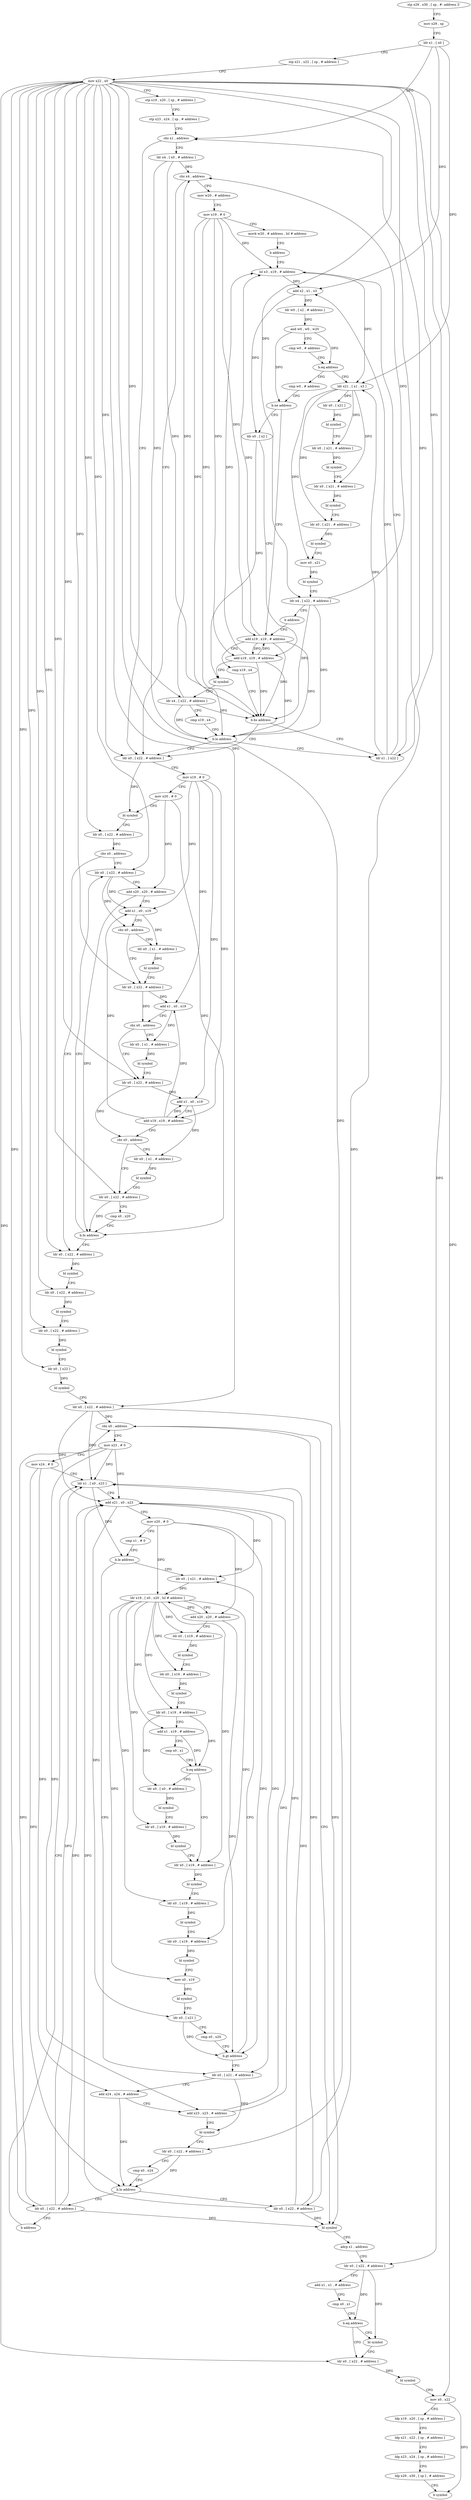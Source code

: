digraph "func" {
"4371720" [label = "stp x29 , x30 , [ sp , #- address ]!" ]
"4371724" [label = "mov x29 , sp" ]
"4371728" [label = "ldr x1 , [ x0 ]" ]
"4371732" [label = "stp x21 , x22 , [ sp , # address ]" ]
"4371736" [label = "mov x22 , x0" ]
"4371740" [label = "stp x19 , x20 , [ sp , # address ]" ]
"4371744" [label = "stp x23 , x24 , [ sp , # address ]" ]
"4371748" [label = "cbz x1 , address" ]
"4371848" [label = "ldr x0 , [ x22 , # address ]" ]
"4371752" [label = "ldr x4 , [ x0 , # address ]" ]
"4371852" [label = "mov x19 , # 0" ]
"4371856" [label = "mov x20 , # 0" ]
"4371860" [label = "bl symbol" ]
"4371864" [label = "ldr x0 , [ x22 , # address ]" ]
"4371868" [label = "cbz x0 , address" ]
"4371952" [label = "ldr x0 , [ x22 , # address ]" ]
"4371872" [label = "ldr x0 , [ x22 , # address ]" ]
"4371756" [label = "cbz x4 , address" ]
"4371760" [label = "mov w20 , # address" ]
"4371956" [label = "bl symbol" ]
"4371960" [label = "ldr x0 , [ x22 , # address ]" ]
"4371964" [label = "bl symbol" ]
"4371968" [label = "ldr x0 , [ x22 , # address ]" ]
"4371972" [label = "bl symbol" ]
"4371976" [label = "ldr x0 , [ x22 ]" ]
"4371980" [label = "bl symbol" ]
"4371984" [label = "ldr x0 , [ x22 , # address ]" ]
"4371988" [label = "cbz x0 , address" ]
"4372164" [label = "bl symbol" ]
"4371992" [label = "mov x23 , # 0" ]
"4371876" [label = "add x20 , x20 , # address" ]
"4371880" [label = "add x1 , x0 , x19" ]
"4371884" [label = "cbz x0 , address" ]
"4371896" [label = "ldr x0 , [ x22 , # address ]" ]
"4371888" [label = "ldr x0 , [ x1 , # address ]" ]
"4371764" [label = "mov x19 , # 0" ]
"4371768" [label = "movk w20 , # address , lsl # address" ]
"4371772" [label = "b address" ]
"4371792" [label = "lsl x3 , x19 , # address" ]
"4372168" [label = "adrp x1 , address" ]
"4372172" [label = "ldr x0 , [ x22 , # address ]" ]
"4372176" [label = "add x1 , x1 , # address" ]
"4372180" [label = "cmp x0 , x1" ]
"4372184" [label = "b.eq address" ]
"4372192" [label = "ldr x0 , [ x22 , # address ]" ]
"4372188" [label = "bl symbol" ]
"4371996" [label = "mov x24 , # 0" ]
"4372000" [label = "ldr x1 , [ x0 , x23 ]" ]
"4371900" [label = "add x1 , x0 , x19" ]
"4371904" [label = "cbz x0 , address" ]
"4371916" [label = "ldr x0 , [ x22 , # address ]" ]
"4371908" [label = "ldr x0 , [ x1 , # address ]" ]
"4371892" [label = "bl symbol" ]
"4371796" [label = "add x2 , x1 , x3" ]
"4371800" [label = "ldr w0 , [ x2 , # address ]" ]
"4371804" [label = "and w0 , w0 , w20" ]
"4371808" [label = "cmp w0 , # address" ]
"4371812" [label = "b.eq address" ]
"4372224" [label = "ldr x21 , [ x1 , x3 ]" ]
"4371816" [label = "cmp w0 , # address" ]
"4372196" [label = "bl symbol" ]
"4372200" [label = "mov x0 , x22" ]
"4372204" [label = "ldp x19 , x20 , [ sp , # address ]" ]
"4372208" [label = "ldp x21 , x22 , [ sp , # address ]" ]
"4372212" [label = "ldp x23 , x24 , [ sp , # address ]" ]
"4372216" [label = "ldp x29 , x30 , [ sp ] , # address" ]
"4372220" [label = "b symbol" ]
"4372124" [label = "ldr x0 , [ x21 , # address ]" ]
"4372128" [label = "add x24 , x24 , # address" ]
"4372132" [label = "add x23 , x23 , # address" ]
"4372136" [label = "bl symbol" ]
"4372140" [label = "ldr x0 , [ x22 , # address ]" ]
"4372144" [label = "cmp x0 , x24" ]
"4372148" [label = "b.lo address" ]
"4372160" [label = "ldr x0 , [ x22 , # address ]" ]
"4372152" [label = "ldr x0 , [ x22 , # address ]" ]
"4372020" [label = "ldr x0 , [ x21 , # address ]" ]
"4372024" [label = "ldr x19 , [ x0 , x20 , lsl # address ]" ]
"4372028" [label = "add x20 , x20 , # address" ]
"4372032" [label = "ldr x0 , [ x19 , # address ]" ]
"4372036" [label = "bl symbol" ]
"4372040" [label = "ldr x0 , [ x19 , # address ]" ]
"4372044" [label = "bl symbol" ]
"4372048" [label = "ldr x0 , [ x19 , # address ]" ]
"4372052" [label = "add x1 , x19 , # address" ]
"4372056" [label = "cmp x0 , x1" ]
"4372060" [label = "b.eq address" ]
"4372080" [label = "ldr x0 , [ x19 , # address ]" ]
"4372064" [label = "ldr x0 , [ x0 , # address ]" ]
"4371920" [label = "add x1 , x0 , x19" ]
"4371924" [label = "add x19 , x19 , # address" ]
"4371928" [label = "cbz x0 , address" ]
"4371940" [label = "ldr x0 , [ x22 , # address ]" ]
"4371932" [label = "ldr x0 , [ x1 , # address ]" ]
"4371912" [label = "bl symbol" ]
"4372228" [label = "ldr x0 , [ x21 ]" ]
"4372232" [label = "bl symbol" ]
"4372236" [label = "ldr x0 , [ x21 , # address ]" ]
"4372240" [label = "bl symbol" ]
"4372244" [label = "ldr x0 , [ x21 , # address ]" ]
"4372248" [label = "bl symbol" ]
"4372252" [label = "ldr x0 , [ x21 , # address ]" ]
"4372256" [label = "bl symbol" ]
"4372260" [label = "mov x0 , x21" ]
"4372264" [label = "bl symbol" ]
"4372268" [label = "ldr x4 , [ x22 , # address ]" ]
"4372272" [label = "b address" ]
"4371776" [label = "add x19 , x19 , # address" ]
"4371820" [label = "b.ne address" ]
"4371824" [label = "ldr x0 , [ x2 ]" ]
"4372156" [label = "b address" ]
"4372084" [label = "bl symbol" ]
"4372088" [label = "ldr x0 , [ x19 , # address ]" ]
"4372092" [label = "bl symbol" ]
"4372096" [label = "ldr x0 , [ x19 , # address ]" ]
"4372100" [label = "bl symbol" ]
"4372104" [label = "mov x0 , x19" ]
"4372108" [label = "bl symbol" ]
"4372112" [label = "ldr x0 , [ x21 ]" ]
"4372116" [label = "cmp x0 , x20" ]
"4372120" [label = "b.gt address" ]
"4372068" [label = "bl symbol" ]
"4372072" [label = "ldr x0 , [ x19 , # address ]" ]
"4372076" [label = "bl symbol" ]
"4371944" [label = "cmp x0 , x20" ]
"4371948" [label = "b.hi address" ]
"4371936" [label = "bl symbol" ]
"4371780" [label = "cmp x19 , x4" ]
"4371784" [label = "b.hs address" ]
"4371788" [label = "ldr x1 , [ x22 ]" ]
"4371828" [label = "add x19 , x19 , # address" ]
"4371832" [label = "bl symbol" ]
"4371836" [label = "ldr x4 , [ x22 , # address ]" ]
"4371840" [label = "cmp x19 , x4" ]
"4371844" [label = "b.lo address" ]
"4372004" [label = "add x21 , x0 , x23" ]
"4372008" [label = "mov x20 , # 0" ]
"4372012" [label = "cmp x1 , # 0" ]
"4372016" [label = "b.le address" ]
"4371720" -> "4371724" [ label = "CFG" ]
"4371724" -> "4371728" [ label = "CFG" ]
"4371728" -> "4371732" [ label = "CFG" ]
"4371728" -> "4371748" [ label = "DFG" ]
"4371728" -> "4371796" [ label = "DFG" ]
"4371728" -> "4372224" [ label = "DFG" ]
"4371732" -> "4371736" [ label = "CFG" ]
"4371736" -> "4371740" [ label = "CFG" ]
"4371736" -> "4371848" [ label = "DFG" ]
"4371736" -> "4371864" [ label = "DFG" ]
"4371736" -> "4371952" [ label = "DFG" ]
"4371736" -> "4371960" [ label = "DFG" ]
"4371736" -> "4371968" [ label = "DFG" ]
"4371736" -> "4371976" [ label = "DFG" ]
"4371736" -> "4371984" [ label = "DFG" ]
"4371736" -> "4371872" [ label = "DFG" ]
"4371736" -> "4372172" [ label = "DFG" ]
"4371736" -> "4371896" [ label = "DFG" ]
"4371736" -> "4372192" [ label = "DFG" ]
"4371736" -> "4372200" [ label = "DFG" ]
"4371736" -> "4371916" [ label = "DFG" ]
"4371736" -> "4372268" [ label = "DFG" ]
"4371736" -> "4372140" [ label = "DFG" ]
"4371736" -> "4371940" [ label = "DFG" ]
"4371736" -> "4371836" [ label = "DFG" ]
"4371736" -> "4372160" [ label = "DFG" ]
"4371736" -> "4372152" [ label = "DFG" ]
"4371736" -> "4371788" [ label = "DFG" ]
"4371740" -> "4371744" [ label = "CFG" ]
"4371744" -> "4371748" [ label = "CFG" ]
"4371748" -> "4371848" [ label = "CFG" ]
"4371748" -> "4371752" [ label = "CFG" ]
"4371848" -> "4371852" [ label = "CFG" ]
"4371848" -> "4371860" [ label = "DFG" ]
"4371752" -> "4371756" [ label = "DFG" ]
"4371752" -> "4371784" [ label = "DFG" ]
"4371752" -> "4371844" [ label = "DFG" ]
"4371852" -> "4371856" [ label = "CFG" ]
"4371852" -> "4371880" [ label = "DFG" ]
"4371852" -> "4371900" [ label = "DFG" ]
"4371852" -> "4371920" [ label = "DFG" ]
"4371852" -> "4371924" [ label = "DFG" ]
"4371856" -> "4371860" [ label = "CFG" ]
"4371856" -> "4371876" [ label = "DFG" ]
"4371856" -> "4371948" [ label = "DFG" ]
"4371860" -> "4371864" [ label = "CFG" ]
"4371864" -> "4371868" [ label = "DFG" ]
"4371868" -> "4371952" [ label = "CFG" ]
"4371868" -> "4371872" [ label = "CFG" ]
"4371952" -> "4371956" [ label = "DFG" ]
"4371872" -> "4371876" [ label = "CFG" ]
"4371872" -> "4371880" [ label = "DFG" ]
"4371872" -> "4371884" [ label = "DFG" ]
"4371756" -> "4371848" [ label = "CFG" ]
"4371756" -> "4371760" [ label = "CFG" ]
"4371760" -> "4371764" [ label = "CFG" ]
"4371956" -> "4371960" [ label = "CFG" ]
"4371960" -> "4371964" [ label = "DFG" ]
"4371964" -> "4371968" [ label = "CFG" ]
"4371968" -> "4371972" [ label = "DFG" ]
"4371972" -> "4371976" [ label = "CFG" ]
"4371976" -> "4371980" [ label = "DFG" ]
"4371980" -> "4371984" [ label = "CFG" ]
"4371984" -> "4371988" [ label = "DFG" ]
"4371984" -> "4372164" [ label = "DFG" ]
"4371984" -> "4372000" [ label = "DFG" ]
"4371984" -> "4372004" [ label = "DFG" ]
"4371988" -> "4372164" [ label = "CFG" ]
"4371988" -> "4371992" [ label = "CFG" ]
"4372164" -> "4372168" [ label = "CFG" ]
"4371992" -> "4371996" [ label = "CFG" ]
"4371992" -> "4372000" [ label = "DFG" ]
"4371992" -> "4372004" [ label = "DFG" ]
"4371992" -> "4372132" [ label = "DFG" ]
"4371876" -> "4371880" [ label = "CFG" ]
"4371876" -> "4371948" [ label = "DFG" ]
"4371880" -> "4371884" [ label = "CFG" ]
"4371880" -> "4371888" [ label = "DFG" ]
"4371884" -> "4371896" [ label = "CFG" ]
"4371884" -> "4371888" [ label = "CFG" ]
"4371896" -> "4371900" [ label = "DFG" ]
"4371896" -> "4371904" [ label = "DFG" ]
"4371888" -> "4371892" [ label = "DFG" ]
"4371764" -> "4371768" [ label = "CFG" ]
"4371764" -> "4371792" [ label = "DFG" ]
"4371764" -> "4371776" [ label = "DFG" ]
"4371764" -> "4371784" [ label = "DFG" ]
"4371764" -> "4371828" [ label = "DFG" ]
"4371764" -> "4371844" [ label = "DFG" ]
"4371768" -> "4371772" [ label = "CFG" ]
"4371772" -> "4371792" [ label = "CFG" ]
"4371792" -> "4371796" [ label = "DFG" ]
"4371792" -> "4372224" [ label = "DFG" ]
"4372168" -> "4372172" [ label = "CFG" ]
"4372172" -> "4372176" [ label = "CFG" ]
"4372172" -> "4372184" [ label = "DFG" ]
"4372172" -> "4372188" [ label = "DFG" ]
"4372176" -> "4372180" [ label = "CFG" ]
"4372180" -> "4372184" [ label = "CFG" ]
"4372184" -> "4372192" [ label = "CFG" ]
"4372184" -> "4372188" [ label = "CFG" ]
"4372192" -> "4372196" [ label = "DFG" ]
"4372188" -> "4372192" [ label = "CFG" ]
"4371996" -> "4372000" [ label = "CFG" ]
"4371996" -> "4372128" [ label = "DFG" ]
"4371996" -> "4372148" [ label = "DFG" ]
"4372000" -> "4372004" [ label = "CFG" ]
"4372000" -> "4372016" [ label = "DFG" ]
"4371900" -> "4371904" [ label = "CFG" ]
"4371900" -> "4371908" [ label = "DFG" ]
"4371904" -> "4371916" [ label = "CFG" ]
"4371904" -> "4371908" [ label = "CFG" ]
"4371916" -> "4371920" [ label = "DFG" ]
"4371916" -> "4371928" [ label = "DFG" ]
"4371908" -> "4371912" [ label = "DFG" ]
"4371892" -> "4371896" [ label = "CFG" ]
"4371796" -> "4371800" [ label = "DFG" ]
"4371796" -> "4371824" [ label = "DFG" ]
"4371800" -> "4371804" [ label = "DFG" ]
"4371804" -> "4371808" [ label = "CFG" ]
"4371804" -> "4371812" [ label = "DFG" ]
"4371804" -> "4371820" [ label = "DFG" ]
"4371808" -> "4371812" [ label = "CFG" ]
"4371812" -> "4372224" [ label = "CFG" ]
"4371812" -> "4371816" [ label = "CFG" ]
"4372224" -> "4372228" [ label = "DFG" ]
"4372224" -> "4372236" [ label = "DFG" ]
"4372224" -> "4372244" [ label = "DFG" ]
"4372224" -> "4372252" [ label = "DFG" ]
"4372224" -> "4372260" [ label = "DFG" ]
"4371816" -> "4371820" [ label = "CFG" ]
"4372196" -> "4372200" [ label = "CFG" ]
"4372200" -> "4372204" [ label = "CFG" ]
"4372200" -> "4372220" [ label = "DFG" ]
"4372204" -> "4372208" [ label = "CFG" ]
"4372208" -> "4372212" [ label = "CFG" ]
"4372212" -> "4372216" [ label = "CFG" ]
"4372216" -> "4372220" [ label = "CFG" ]
"4372124" -> "4372128" [ label = "CFG" ]
"4372124" -> "4372136" [ label = "DFG" ]
"4372128" -> "4372132" [ label = "CFG" ]
"4372128" -> "4372148" [ label = "DFG" ]
"4372132" -> "4372136" [ label = "CFG" ]
"4372132" -> "4372000" [ label = "DFG" ]
"4372132" -> "4372004" [ label = "DFG" ]
"4372136" -> "4372140" [ label = "CFG" ]
"4372140" -> "4372144" [ label = "CFG" ]
"4372140" -> "4372148" [ label = "DFG" ]
"4372144" -> "4372148" [ label = "CFG" ]
"4372148" -> "4372160" [ label = "CFG" ]
"4372148" -> "4372152" [ label = "CFG" ]
"4372160" -> "4372164" [ label = "DFG" ]
"4372160" -> "4371988" [ label = "DFG" ]
"4372160" -> "4372000" [ label = "DFG" ]
"4372160" -> "4372004" [ label = "DFG" ]
"4372152" -> "4372156" [ label = "CFG" ]
"4372152" -> "4371988" [ label = "DFG" ]
"4372152" -> "4372164" [ label = "DFG" ]
"4372152" -> "4372000" [ label = "DFG" ]
"4372152" -> "4372004" [ label = "DFG" ]
"4372020" -> "4372024" [ label = "DFG" ]
"4372024" -> "4372028" [ label = "CFG" ]
"4372024" -> "4372032" [ label = "DFG" ]
"4372024" -> "4372040" [ label = "DFG" ]
"4372024" -> "4372048" [ label = "DFG" ]
"4372024" -> "4372052" [ label = "DFG" ]
"4372024" -> "4372080" [ label = "DFG" ]
"4372024" -> "4372088" [ label = "DFG" ]
"4372024" -> "4372096" [ label = "DFG" ]
"4372024" -> "4372104" [ label = "DFG" ]
"4372024" -> "4372072" [ label = "DFG" ]
"4372028" -> "4372032" [ label = "CFG" ]
"4372028" -> "4372024" [ label = "DFG" ]
"4372028" -> "4372120" [ label = "DFG" ]
"4372032" -> "4372036" [ label = "DFG" ]
"4372036" -> "4372040" [ label = "CFG" ]
"4372040" -> "4372044" [ label = "DFG" ]
"4372044" -> "4372048" [ label = "CFG" ]
"4372048" -> "4372052" [ label = "CFG" ]
"4372048" -> "4372060" [ label = "DFG" ]
"4372048" -> "4372064" [ label = "DFG" ]
"4372052" -> "4372056" [ label = "CFG" ]
"4372052" -> "4372060" [ label = "DFG" ]
"4372056" -> "4372060" [ label = "CFG" ]
"4372060" -> "4372080" [ label = "CFG" ]
"4372060" -> "4372064" [ label = "CFG" ]
"4372080" -> "4372084" [ label = "DFG" ]
"4372064" -> "4372068" [ label = "DFG" ]
"4371920" -> "4371924" [ label = "CFG" ]
"4371920" -> "4371932" [ label = "DFG" ]
"4371924" -> "4371928" [ label = "CFG" ]
"4371924" -> "4371880" [ label = "DFG" ]
"4371924" -> "4371900" [ label = "DFG" ]
"4371924" -> "4371920" [ label = "DFG" ]
"4371928" -> "4371940" [ label = "CFG" ]
"4371928" -> "4371932" [ label = "CFG" ]
"4371940" -> "4371944" [ label = "CFG" ]
"4371940" -> "4371948" [ label = "DFG" ]
"4371932" -> "4371936" [ label = "DFG" ]
"4371912" -> "4371916" [ label = "CFG" ]
"4372228" -> "4372232" [ label = "DFG" ]
"4372232" -> "4372236" [ label = "CFG" ]
"4372236" -> "4372240" [ label = "DFG" ]
"4372240" -> "4372244" [ label = "CFG" ]
"4372244" -> "4372248" [ label = "DFG" ]
"4372248" -> "4372252" [ label = "CFG" ]
"4372252" -> "4372256" [ label = "DFG" ]
"4372256" -> "4372260" [ label = "CFG" ]
"4372260" -> "4372264" [ label = "DFG" ]
"4372264" -> "4372268" [ label = "CFG" ]
"4372268" -> "4372272" [ label = "CFG" ]
"4372268" -> "4371756" [ label = "DFG" ]
"4372268" -> "4371784" [ label = "DFG" ]
"4372268" -> "4371844" [ label = "DFG" ]
"4372272" -> "4371776" [ label = "CFG" ]
"4371776" -> "4371780" [ label = "CFG" ]
"4371776" -> "4371792" [ label = "DFG" ]
"4371776" -> "4371784" [ label = "DFG" ]
"4371776" -> "4371828" [ label = "DFG" ]
"4371776" -> "4371844" [ label = "DFG" ]
"4371820" -> "4371776" [ label = "CFG" ]
"4371820" -> "4371824" [ label = "CFG" ]
"4371824" -> "4371828" [ label = "CFG" ]
"4371824" -> "4371832" [ label = "DFG" ]
"4372156" -> "4372000" [ label = "CFG" ]
"4372084" -> "4372088" [ label = "CFG" ]
"4372088" -> "4372092" [ label = "DFG" ]
"4372092" -> "4372096" [ label = "CFG" ]
"4372096" -> "4372100" [ label = "DFG" ]
"4372100" -> "4372104" [ label = "CFG" ]
"4372104" -> "4372108" [ label = "DFG" ]
"4372108" -> "4372112" [ label = "CFG" ]
"4372112" -> "4372116" [ label = "CFG" ]
"4372112" -> "4372120" [ label = "DFG" ]
"4372116" -> "4372120" [ label = "CFG" ]
"4372120" -> "4372020" [ label = "CFG" ]
"4372120" -> "4372124" [ label = "CFG" ]
"4372068" -> "4372072" [ label = "CFG" ]
"4372072" -> "4372076" [ label = "DFG" ]
"4372076" -> "4372080" [ label = "CFG" ]
"4371944" -> "4371948" [ label = "CFG" ]
"4371948" -> "4371872" [ label = "CFG" ]
"4371948" -> "4371952" [ label = "CFG" ]
"4371936" -> "4371940" [ label = "CFG" ]
"4371780" -> "4371784" [ label = "CFG" ]
"4371784" -> "4371848" [ label = "CFG" ]
"4371784" -> "4371788" [ label = "CFG" ]
"4371788" -> "4371792" [ label = "CFG" ]
"4371788" -> "4371748" [ label = "DFG" ]
"4371788" -> "4371796" [ label = "DFG" ]
"4371788" -> "4372224" [ label = "DFG" ]
"4371828" -> "4371832" [ label = "CFG" ]
"4371828" -> "4371792" [ label = "DFG" ]
"4371828" -> "4371776" [ label = "DFG" ]
"4371828" -> "4371784" [ label = "DFG" ]
"4371828" -> "4371844" [ label = "DFG" ]
"4371832" -> "4371836" [ label = "CFG" ]
"4371836" -> "4371840" [ label = "CFG" ]
"4371836" -> "4371756" [ label = "DFG" ]
"4371836" -> "4371784" [ label = "DFG" ]
"4371836" -> "4371844" [ label = "DFG" ]
"4371840" -> "4371844" [ label = "CFG" ]
"4371844" -> "4371788" [ label = "CFG" ]
"4371844" -> "4371848" [ label = "CFG" ]
"4372004" -> "4372008" [ label = "CFG" ]
"4372004" -> "4372124" [ label = "DFG" ]
"4372004" -> "4372020" [ label = "DFG" ]
"4372004" -> "4372112" [ label = "DFG" ]
"4372008" -> "4372012" [ label = "CFG" ]
"4372008" -> "4372024" [ label = "DFG" ]
"4372008" -> "4372028" [ label = "DFG" ]
"4372008" -> "4372120" [ label = "DFG" ]
"4372012" -> "4372016" [ label = "CFG" ]
"4372016" -> "4372124" [ label = "CFG" ]
"4372016" -> "4372020" [ label = "CFG" ]
}
